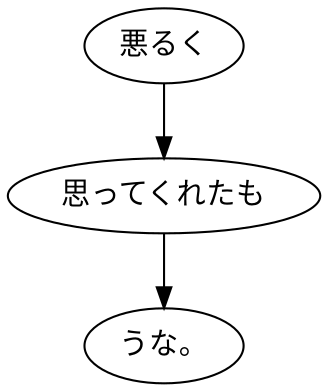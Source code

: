 digraph graph2313 {
	node0 [label="悪るく"];
	node1 [label="思ってくれたも"];
	node2 [label="うな。"];
	node0 -> node1;
	node1 -> node2;
}
